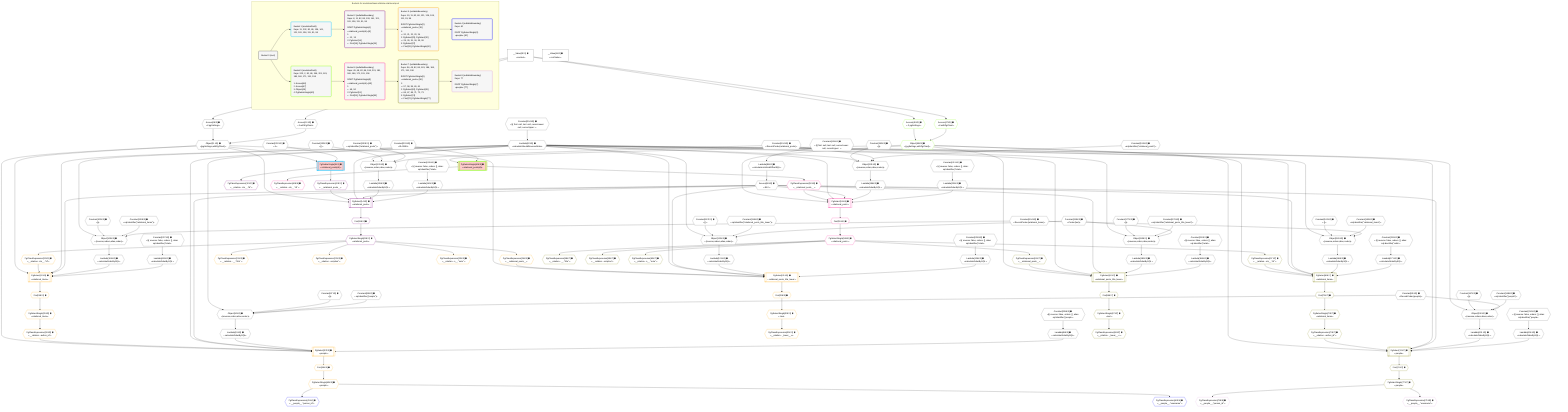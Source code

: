 %%{init: {'themeVariables': { 'fontSize': '12px'}}}%%
graph TD
    classDef path fill:#eee,stroke:#000,color:#000
    classDef plan fill:#fff,stroke-width:1px,color:#000
    classDef itemplan fill:#fff,stroke-width:2px,color:#000
    classDef unbatchedplan fill:#dff,stroke-width:1px,color:#000
    classDef sideeffectplan fill:#fcc,stroke-width:2px,color:#000
    classDef bucket fill:#f6f6f6,color:#000,stroke-width:2px,text-align:left


    %% plan dependencies
    Object90{{"Object[90∈0] ➊<br />ᐸ{reverse,orders,alias,codec}ᐳ"}}:::plan
    Lambda82{{"Lambda[82∈0] ➊<br />ᐸcalculateShouldReverseOrderᐳ"}}:::plan
    Constant87{{"Constant[87∈0] ➊<br />ᐸ[]ᐳ"}}:::plan
    Constant88{{"Constant[88∈0] ➊<br />ᐸsql.identifier(”people”)ᐳ"}}:::plan
    Constant89{{"Constant[89∈0] ➊<br />ᐸRecordCodec(people)ᐳ"}}:::plan
    Lambda82 & Constant87 & Constant88 & Constant89 --> Object90
    Object105{{"Object[105∈0] ➊<br />ᐸ{reverse,orders,alias,codec}ᐳ"}}:::plan
    Constant102{{"Constant[102∈0] ➊<br />ᐸ[]ᐳ"}}:::plan
    Constant103{{"Constant[103∈0] ➊<br />ᐸsql.identifier(”relational_items”)ᐳ"}}:::plan
    Constant104{{"Constant[104∈0] ➊<br />ᐸRecordCodec(relational_items)ᐳ"}}:::plan
    Lambda82 & Constant102 & Constant103 & Constant104 --> Object105
    Object120{{"Object[120∈0] ➊<br />ᐸ{reverse,orders,alias,codec}ᐳ"}}:::plan
    Constant117{{"Constant[117∈0] ➊<br />ᐸ[]ᐳ"}}:::plan
    Constant118{{"Constant[118∈0] ➊<br />ᐸsql.identifier(”relational_posts_title_lower”)ᐳ"}}:::plan
    Constant119{{"Constant[119∈0] ➊<br />ᐸCodec(text)ᐳ"}}:::plan
    Lambda82 & Constant117 & Constant118 & Constant119 --> Object120
    Object135{{"Object[135∈0] ➊<br />ᐸ{reverse,orders,alias,codec}ᐳ"}}:::plan
    Constant132{{"Constant[132∈0] ➊<br />ᐸ[]ᐳ"}}:::plan
    Constant133{{"Constant[133∈0] ➊<br />ᐸsql.identifier(”relational_posts”)ᐳ"}}:::plan
    Constant134{{"Constant[134∈0] ➊<br />ᐸRecordCodec(relational_posts)ᐳ"}}:::plan
    Lambda82 & Constant132 & Constant133 & Constant134 --> Object135
    Object150{{"Object[150∈0] ➊<br />ᐸ{reverse,orders,alias,codec}ᐳ"}}:::plan
    Constant147{{"Constant[147∈0] ➊<br />ᐸ[]ᐳ"}}:::plan
    Constant148{{"Constant[148∈0] ➊<br />ᐸsql.identifier(”people”)ᐳ"}}:::plan
    Lambda82 & Constant147 & Constant148 & Constant89 --> Object150
    Object165{{"Object[165∈0] ➊<br />ᐸ{reverse,orders,alias,codec}ᐳ"}}:::plan
    Constant162{{"Constant[162∈0] ➊<br />ᐸ[]ᐳ"}}:::plan
    Constant163{{"Constant[163∈0] ➊<br />ᐸsql.identifier(”relational_items”)ᐳ"}}:::plan
    Lambda82 & Constant162 & Constant163 & Constant104 --> Object165
    Object180{{"Object[180∈0] ➊<br />ᐸ{reverse,orders,alias,codec}ᐳ"}}:::plan
    Constant177{{"Constant[177∈0] ➊<br />ᐸ[]ᐳ"}}:::plan
    Constant178{{"Constant[178∈0] ➊<br />ᐸsql.identifier(”relational_posts_title_lower”)ᐳ"}}:::plan
    Lambda82 & Constant177 & Constant178 & Constant119 --> Object180
    Object195{{"Object[195∈0] ➊<br />ᐸ{reverse,orders,alias,codec}ᐳ"}}:::plan
    Constant192{{"Constant[192∈0] ➊<br />ᐸ[]ᐳ"}}:::plan
    Constant193{{"Constant[193∈0] ➊<br />ᐸsql.identifier(”relational_posts”)ᐳ"}}:::plan
    Lambda82 & Constant192 & Constant193 & Constant134 --> Object195
    Object11{{"Object[11∈0] ➊<br />ᐸ{pgSettings,withPgClient}ᐳ"}}:::plan
    Access9{{"Access[9∈0] ➊<br />ᐸ2.pgSettingsᐳ"}}:::plan
    Access10{{"Access[10∈0] ➊<br />ᐸ2.withPgClientᐳ"}}:::plan
    Access9 & Access10 --> Object11
    __Value2["__Value[2∈0] ➊<br />ᐸcontextᐳ"]:::plan
    __Value2 --> Access9
    __Value2 --> Access10
    Constant204{{"Constant[204∈0] ➊<br />ᐸ§{ first: null, last: null, cursorLower: null, cursorUpper: ᐳ"}}:::plan
    Constant204 --> Lambda82
    Lambda85{{"Lambda[85∈0] ➊<br />ᐸcalculateLimitAndOffsetSQLᐳ"}}:::plan
    Constant205{{"Constant[205∈0] ➊<br />ᐸ§{ first: null, last: null, cursorLower: null, cursorUpper: ᐳ"}}:::plan
    Constant205 --> Lambda85
    Access86{{"Access[86∈0] ➊<br />ᐸ85.0ᐳ"}}:::plan
    Lambda85 --> Access86
    Lambda91{{"Lambda[91∈0] ➊<br />ᐸcalculateOrderBySQLᐳ"}}:::plan
    Object90 --> Lambda91
    Lambda96{{"Lambda[96∈0] ➊<br />ᐸcalculateOrderBySQLᐳ"}}:::plan
    Constant206{{"Constant[206∈0] ➊<br />ᐸ§{ reverse: false, orders: [], alias: sql.identifier(”peopleᐳ"}}:::plan
    Constant206 --> Lambda96
    Lambda106{{"Lambda[106∈0] ➊<br />ᐸcalculateOrderBySQLᐳ"}}:::plan
    Object105 --> Lambda106
    Lambda111{{"Lambda[111∈0] ➊<br />ᐸcalculateOrderBySQLᐳ"}}:::plan
    Constant207{{"Constant[207∈0] ➊<br />ᐸ§{ reverse: false, orders: [], alias: sql.identifier(”relatiᐳ"}}:::plan
    Constant207 --> Lambda111
    Lambda121{{"Lambda[121∈0] ➊<br />ᐸcalculateOrderBySQLᐳ"}}:::plan
    Object120 --> Lambda121
    Lambda126{{"Lambda[126∈0] ➊<br />ᐸcalculateOrderBySQLᐳ"}}:::plan
    Constant208{{"Constant[208∈0] ➊<br />ᐸ§{ reverse: false, orders: [], alias: sql.identifier(”relatiᐳ"}}:::plan
    Constant208 --> Lambda126
    Lambda136{{"Lambda[136∈0] ➊<br />ᐸcalculateOrderBySQLᐳ"}}:::plan
    Object135 --> Lambda136
    Lambda141{{"Lambda[141∈0] ➊<br />ᐸcalculateOrderBySQLᐳ"}}:::plan
    Constant209{{"Constant[209∈0] ➊<br />ᐸ§{ reverse: false, orders: [], alias: sql.identifier(”relatiᐳ"}}:::plan
    Constant209 --> Lambda141
    Lambda151{{"Lambda[151∈0] ➊<br />ᐸcalculateOrderBySQLᐳ"}}:::plan
    Object150 --> Lambda151
    Lambda156{{"Lambda[156∈0] ➊<br />ᐸcalculateOrderBySQLᐳ"}}:::plan
    Constant210{{"Constant[210∈0] ➊<br />ᐸ§{ reverse: false, orders: [], alias: sql.identifier(”peopleᐳ"}}:::plan
    Constant210 --> Lambda156
    Lambda166{{"Lambda[166∈0] ➊<br />ᐸcalculateOrderBySQLᐳ"}}:::plan
    Object165 --> Lambda166
    Lambda171{{"Lambda[171∈0] ➊<br />ᐸcalculateOrderBySQLᐳ"}}:::plan
    Constant211{{"Constant[211∈0] ➊<br />ᐸ§{ reverse: false, orders: [], alias: sql.identifier(”relatiᐳ"}}:::plan
    Constant211 --> Lambda171
    Lambda181{{"Lambda[181∈0] ➊<br />ᐸcalculateOrderBySQLᐳ"}}:::plan
    Object180 --> Lambda181
    Lambda186{{"Lambda[186∈0] ➊<br />ᐸcalculateOrderBySQLᐳ"}}:::plan
    Constant212{{"Constant[212∈0] ➊<br />ᐸ§{ reverse: false, orders: [], alias: sql.identifier(”relatiᐳ"}}:::plan
    Constant212 --> Lambda186
    Lambda196{{"Lambda[196∈0] ➊<br />ᐸcalculateOrderBySQLᐳ"}}:::plan
    Object195 --> Lambda196
    Lambda201{{"Lambda[201∈0] ➊<br />ᐸcalculateOrderBySQLᐳ"}}:::plan
    Constant213{{"Constant[213∈0] ➊<br />ᐸ§{ reverse: false, orders: [], alias: sql.identifier(”relatiᐳ"}}:::plan
    Constant213 --> Lambda201
    __Value4["__Value[4∈0] ➊<br />ᐸrootValueᐳ"]:::plan
    Constant202{{"Constant[202∈0] ➊<br />ᐸ4ᐳ"}}:::plan
    Constant203{{"Constant[203∈0] ➊<br />ᐸ3141592ᐳ"}}:::plan
    PgDeleteSingle8[["PgDeleteSingle[8∈1] ➊<br />ᐸrelational_posts(id)ᐳ"]]:::sideeffectplan
    Object11 & Constant202 --> PgDeleteSingle8
    PgSelect14[["PgSelect[14∈2] ➊<br />ᐸrelational_postsᐳ"]]:::plan
    PgClassExpression13{{"PgClassExpression[13∈2] ➊<br />ᐸ__relational_posts__ᐳ"}}:::plan
    Object11 & PgClassExpression13 & Lambda82 & Access86 & Lambda136 & Lambda141 --> PgSelect14
    PgClassExpression12{{"PgClassExpression[12∈2] ➊<br />ᐸ__relation...sts__.”id”ᐳ"}}:::plan
    PgDeleteSingle8 --> PgClassExpression12
    PgDeleteSingle8 --> PgClassExpression13
    First18{{"First[18∈2] ➊"}}:::plan
    PgSelect14 --> First18
    PgSelectSingle19{{"PgSelectSingle[19∈2] ➊<br />ᐸrelational_postsᐳ"}}:::plan
    First18 --> PgSelectSingle19
    PgSelect25[["PgSelect[25∈3] ➊<br />ᐸrelational_posts_title_lowerᐳ"]]:::plan
    PgClassExpression24{{"PgClassExpression[24∈3] ➊<br />ᐸ__relational_posts__ᐳ"}}:::plan
    Object11 & PgClassExpression24 & Lambda82 & Access86 & Lambda121 & Lambda126 --> PgSelect25
    PgSelect32[["PgSelect[32∈3] ➊<br />ᐸrelational_itemsᐳ"]]:::plan
    PgClassExpression20{{"PgClassExpression[20∈3] ➊<br />ᐸ__relation...sts__.”id”ᐳ"}}:::plan
    Object11 & PgClassExpression20 & Lambda82 & Access86 & Lambda106 & Lambda111 --> PgSelect32
    PgSelect37[["PgSelect[37∈3] ➊<br />ᐸpeopleᐳ"]]:::plan
    PgClassExpression36{{"PgClassExpression[36∈3] ➊<br />ᐸ__relation...author_id”ᐳ"}}:::plan
    Object11 & PgClassExpression36 & Lambda82 & Access86 & Lambda91 & Lambda96 --> PgSelect37
    PgSelectSingle19 --> PgClassExpression20
    PgClassExpression21{{"PgClassExpression[21∈3] ➊<br />ᐸ__relation...__.”title”ᐳ"}}:::plan
    PgSelectSingle19 --> PgClassExpression21
    PgClassExpression22{{"PgClassExpression[22∈3] ➊<br />ᐸ__relation...scription”ᐳ"}}:::plan
    PgSelectSingle19 --> PgClassExpression22
    PgClassExpression23{{"PgClassExpression[23∈3] ➊<br />ᐸ__relation...s__.”note”ᐳ"}}:::plan
    PgSelectSingle19 --> PgClassExpression23
    PgSelectSingle19 --> PgClassExpression24
    First29{{"First[29∈3] ➊"}}:::plan
    PgSelect25 --> First29
    PgSelectSingle30{{"PgSelectSingle[30∈3] ➊<br />ᐸtextᐳ"}}:::plan
    First29 --> PgSelectSingle30
    PgClassExpression31{{"PgClassExpression[31∈3] ➊<br />ᐸ__relation..._lower__.vᐳ"}}:::plan
    PgSelectSingle30 --> PgClassExpression31
    First34{{"First[34∈3] ➊"}}:::plan
    PgSelect32 --> First34
    PgSelectSingle35{{"PgSelectSingle[35∈3] ➊<br />ᐸrelational_itemsᐳ"}}:::plan
    First34 --> PgSelectSingle35
    PgSelectSingle35 --> PgClassExpression36
    First39{{"First[39∈3] ➊"}}:::plan
    PgSelect37 --> First39
    PgSelectSingle40{{"PgSelectSingle[40∈3] ➊<br />ᐸpeopleᐳ"}}:::plan
    First39 --> PgSelectSingle40
    PgClassExpression41{{"PgClassExpression[41∈4] ➊<br />ᐸ__people__.”person_id”ᐳ"}}:::plan
    PgSelectSingle40 --> PgClassExpression41
    PgClassExpression42{{"PgClassExpression[42∈4] ➊<br />ᐸ__people__.”username”ᐳ"}}:::plan
    PgSelectSingle40 --> PgClassExpression42
    PgDeleteSingle45[["PgDeleteSingle[45∈5] ➊<br />ᐸrelational_posts(id)ᐳ"]]:::sideeffectplan
    Object48{{"Object[48∈5] ➊<br />ᐸ{pgSettings,withPgClient}ᐳ"}}:::plan
    Object48 & Constant203 --> PgDeleteSingle45
    Access46{{"Access[46∈5] ➊<br />ᐸ2.pgSettingsᐳ"}}:::plan
    Access47{{"Access[47∈5] ➊<br />ᐸ2.withPgClientᐳ"}}:::plan
    Access46 & Access47 --> Object48
    __Value2 --> Access46
    __Value2 --> Access47
    PgSelect51[["PgSelect[51∈6] ➊<br />ᐸrelational_postsᐳ"]]:::plan
    PgClassExpression50{{"PgClassExpression[50∈6] ➊<br />ᐸ__relational_posts__ᐳ"}}:::plan
    Object48 & PgClassExpression50 & Lambda82 & Access86 & Lambda196 & Lambda201 --> PgSelect51
    PgClassExpression49{{"PgClassExpression[49∈6] ➊<br />ᐸ__relation...sts__.”id”ᐳ"}}:::plan
    PgDeleteSingle45 --> PgClassExpression49
    PgDeleteSingle45 --> PgClassExpression50
    First55{{"First[55∈6] ➊"}}:::plan
    PgSelect51 --> First55
    PgSelectSingle56{{"PgSelectSingle[56∈6] ➊<br />ᐸrelational_postsᐳ"}}:::plan
    First55 --> PgSelectSingle56
    PgSelect62[["PgSelect[62∈7] ➊<br />ᐸrelational_posts_title_lowerᐳ"]]:::plan
    PgClassExpression61{{"PgClassExpression[61∈7] ➊<br />ᐸ__relational_posts__ᐳ"}}:::plan
    Object48 & PgClassExpression61 & Lambda82 & Access86 & Lambda181 & Lambda186 --> PgSelect62
    PgSelect69[["PgSelect[69∈7] ➊<br />ᐸrelational_itemsᐳ"]]:::plan
    PgClassExpression57{{"PgClassExpression[57∈7] ➊<br />ᐸ__relation...sts__.”id”ᐳ"}}:::plan
    Object48 & PgClassExpression57 & Lambda82 & Access86 & Lambda166 & Lambda171 --> PgSelect69
    PgSelect74[["PgSelect[74∈7] ➊<br />ᐸpeopleᐳ"]]:::plan
    PgClassExpression73{{"PgClassExpression[73∈7] ➊<br />ᐸ__relation...author_id”ᐳ"}}:::plan
    Object48 & PgClassExpression73 & Lambda82 & Access86 & Lambda151 & Lambda156 --> PgSelect74
    PgSelectSingle56 --> PgClassExpression57
    PgClassExpression58{{"PgClassExpression[58∈7] ➊<br />ᐸ__relation...__.”title”ᐳ"}}:::plan
    PgSelectSingle56 --> PgClassExpression58
    PgClassExpression59{{"PgClassExpression[59∈7] ➊<br />ᐸ__relation...scription”ᐳ"}}:::plan
    PgSelectSingle56 --> PgClassExpression59
    PgClassExpression60{{"PgClassExpression[60∈7] ➊<br />ᐸ__relation...s__.”note”ᐳ"}}:::plan
    PgSelectSingle56 --> PgClassExpression60
    PgSelectSingle56 --> PgClassExpression61
    First66{{"First[66∈7] ➊"}}:::plan
    PgSelect62 --> First66
    PgSelectSingle67{{"PgSelectSingle[67∈7] ➊<br />ᐸtextᐳ"}}:::plan
    First66 --> PgSelectSingle67
    PgClassExpression68{{"PgClassExpression[68∈7] ➊<br />ᐸ__relation..._lower__.vᐳ"}}:::plan
    PgSelectSingle67 --> PgClassExpression68
    First71{{"First[71∈7] ➊"}}:::plan
    PgSelect69 --> First71
    PgSelectSingle72{{"PgSelectSingle[72∈7] ➊<br />ᐸrelational_itemsᐳ"}}:::plan
    First71 --> PgSelectSingle72
    PgSelectSingle72 --> PgClassExpression73
    First76{{"First[76∈7] ➊"}}:::plan
    PgSelect74 --> First76
    PgSelectSingle77{{"PgSelectSingle[77∈7] ➊<br />ᐸpeopleᐳ"}}:::plan
    First76 --> PgSelectSingle77
    PgClassExpression78{{"PgClassExpression[78∈8] ➊<br />ᐸ__people__.”person_id”ᐳ"}}:::plan
    PgSelectSingle77 --> PgClassExpression78
    PgClassExpression79{{"PgClassExpression[79∈8] ➊<br />ᐸ__people__.”username”ᐳ"}}:::plan
    PgSelectSingle77 --> PgClassExpression79

    %% define steps

    subgraph "Buckets for mutations/basics/delete-relational-post"
    Bucket0("Bucket 0 (root)"):::bucket
    classDef bucket0 stroke:#696969
    class Bucket0,__Value2,__Value4,Access9,Access10,Object11,Lambda82,Lambda85,Access86,Constant87,Constant88,Constant89,Object90,Lambda91,Lambda96,Constant102,Constant103,Constant104,Object105,Lambda106,Lambda111,Constant117,Constant118,Constant119,Object120,Lambda121,Lambda126,Constant132,Constant133,Constant134,Object135,Lambda136,Lambda141,Constant147,Constant148,Object150,Lambda151,Lambda156,Constant162,Constant163,Object165,Lambda166,Lambda171,Constant177,Constant178,Object180,Lambda181,Lambda186,Constant192,Constant193,Object195,Lambda196,Lambda201,Constant202,Constant203,Constant204,Constant205,Constant206,Constant207,Constant208,Constant209,Constant210,Constant211,Constant212,Constant213 bucket0
    Bucket1("Bucket 1 (mutationField)<br />Deps: 11, 202, 82, 86, 136, 141, 121, 126, 106, 111, 91, 96"):::bucket
    classDef bucket1 stroke:#00bfff
    class Bucket1,PgDeleteSingle8 bucket1
    Bucket2("Bucket 2 (nullableBoundary)<br />Deps: 8, 11, 82, 86, 136, 141, 121, 126, 106, 111, 91, 96<br /><br />ROOT PgDeleteSingle{1}ᐸrelational_posts(id)ᐳ[8]<br />1: <br />ᐳ: 12, 13<br />2: PgSelect[14]<br />ᐳ: First[18], PgSelectSingle[19]"):::bucket
    classDef bucket2 stroke:#7f007f
    class Bucket2,PgClassExpression12,PgClassExpression13,PgSelect14,First18,PgSelectSingle19 bucket2
    Bucket3("Bucket 3 (nullableBoundary)<br />Deps: 19, 11, 82, 86, 121, 126, 106, 111, 91, 96<br /><br />ROOT PgSelectSingle{2}ᐸrelational_postsᐳ[19]<br />1: <br />ᐳ: 20, 21, 22, 23, 24<br />2: PgSelect[25], PgSelect[32]<br />ᐳ: 29, 30, 31, 34, 35, 36<br />3: PgSelect[37]<br />ᐳ: First[39], PgSelectSingle[40]"):::bucket
    classDef bucket3 stroke:#ffa500
    class Bucket3,PgClassExpression20,PgClassExpression21,PgClassExpression22,PgClassExpression23,PgClassExpression24,PgSelect25,First29,PgSelectSingle30,PgClassExpression31,PgSelect32,First34,PgSelectSingle35,PgClassExpression36,PgSelect37,First39,PgSelectSingle40 bucket3
    Bucket4("Bucket 4 (nullableBoundary)<br />Deps: 40<br /><br />ROOT PgSelectSingle{3}ᐸpeopleᐳ[40]"):::bucket
    classDef bucket4 stroke:#0000ff
    class Bucket4,PgClassExpression41,PgClassExpression42 bucket4
    Bucket5("Bucket 5 (mutationField)<br />Deps: 203, 2, 82, 86, 196, 201, 181, 186, 166, 171, 151, 156<br /><br />1: Access[46]<br />2: Access[47]<br />3: Object[48]<br />4: PgDeleteSingle[45]"):::bucket
    classDef bucket5 stroke:#7fff00
    class Bucket5,PgDeleteSingle45,Access46,Access47,Object48 bucket5
    Bucket6("Bucket 6 (nullableBoundary)<br />Deps: 45, 48, 82, 86, 196, 201, 181, 186, 166, 171, 151, 156<br /><br />ROOT PgDeleteSingle{5}ᐸrelational_posts(id)ᐳ[45]<br />1: <br />ᐳ: 49, 50<br />2: PgSelect[51]<br />ᐳ: First[55], PgSelectSingle[56]"):::bucket
    classDef bucket6 stroke:#ff1493
    class Bucket6,PgClassExpression49,PgClassExpression50,PgSelect51,First55,PgSelectSingle56 bucket6
    Bucket7("Bucket 7 (nullableBoundary)<br />Deps: 56, 48, 82, 86, 181, 186, 166, 171, 151, 156<br /><br />ROOT PgSelectSingle{6}ᐸrelational_postsᐳ[56]<br />1: <br />ᐳ: 57, 58, 59, 60, 61<br />2: PgSelect[62], PgSelect[69]<br />ᐳ: 66, 67, 68, 71, 72, 73<br />3: PgSelect[74]<br />ᐳ: First[76], PgSelectSingle[77]"):::bucket
    classDef bucket7 stroke:#808000
    class Bucket7,PgClassExpression57,PgClassExpression58,PgClassExpression59,PgClassExpression60,PgClassExpression61,PgSelect62,First66,PgSelectSingle67,PgClassExpression68,PgSelect69,First71,PgSelectSingle72,PgClassExpression73,PgSelect74,First76,PgSelectSingle77 bucket7
    Bucket8("Bucket 8 (nullableBoundary)<br />Deps: 77<br /><br />ROOT PgSelectSingle{7}ᐸpeopleᐳ[77]"):::bucket
    classDef bucket8 stroke:#dda0dd
    class Bucket8,PgClassExpression78,PgClassExpression79 bucket8
    Bucket0 --> Bucket1 & Bucket5
    Bucket1 --> Bucket2
    Bucket2 --> Bucket3
    Bucket3 --> Bucket4
    Bucket5 --> Bucket6
    Bucket6 --> Bucket7
    Bucket7 --> Bucket8
    end